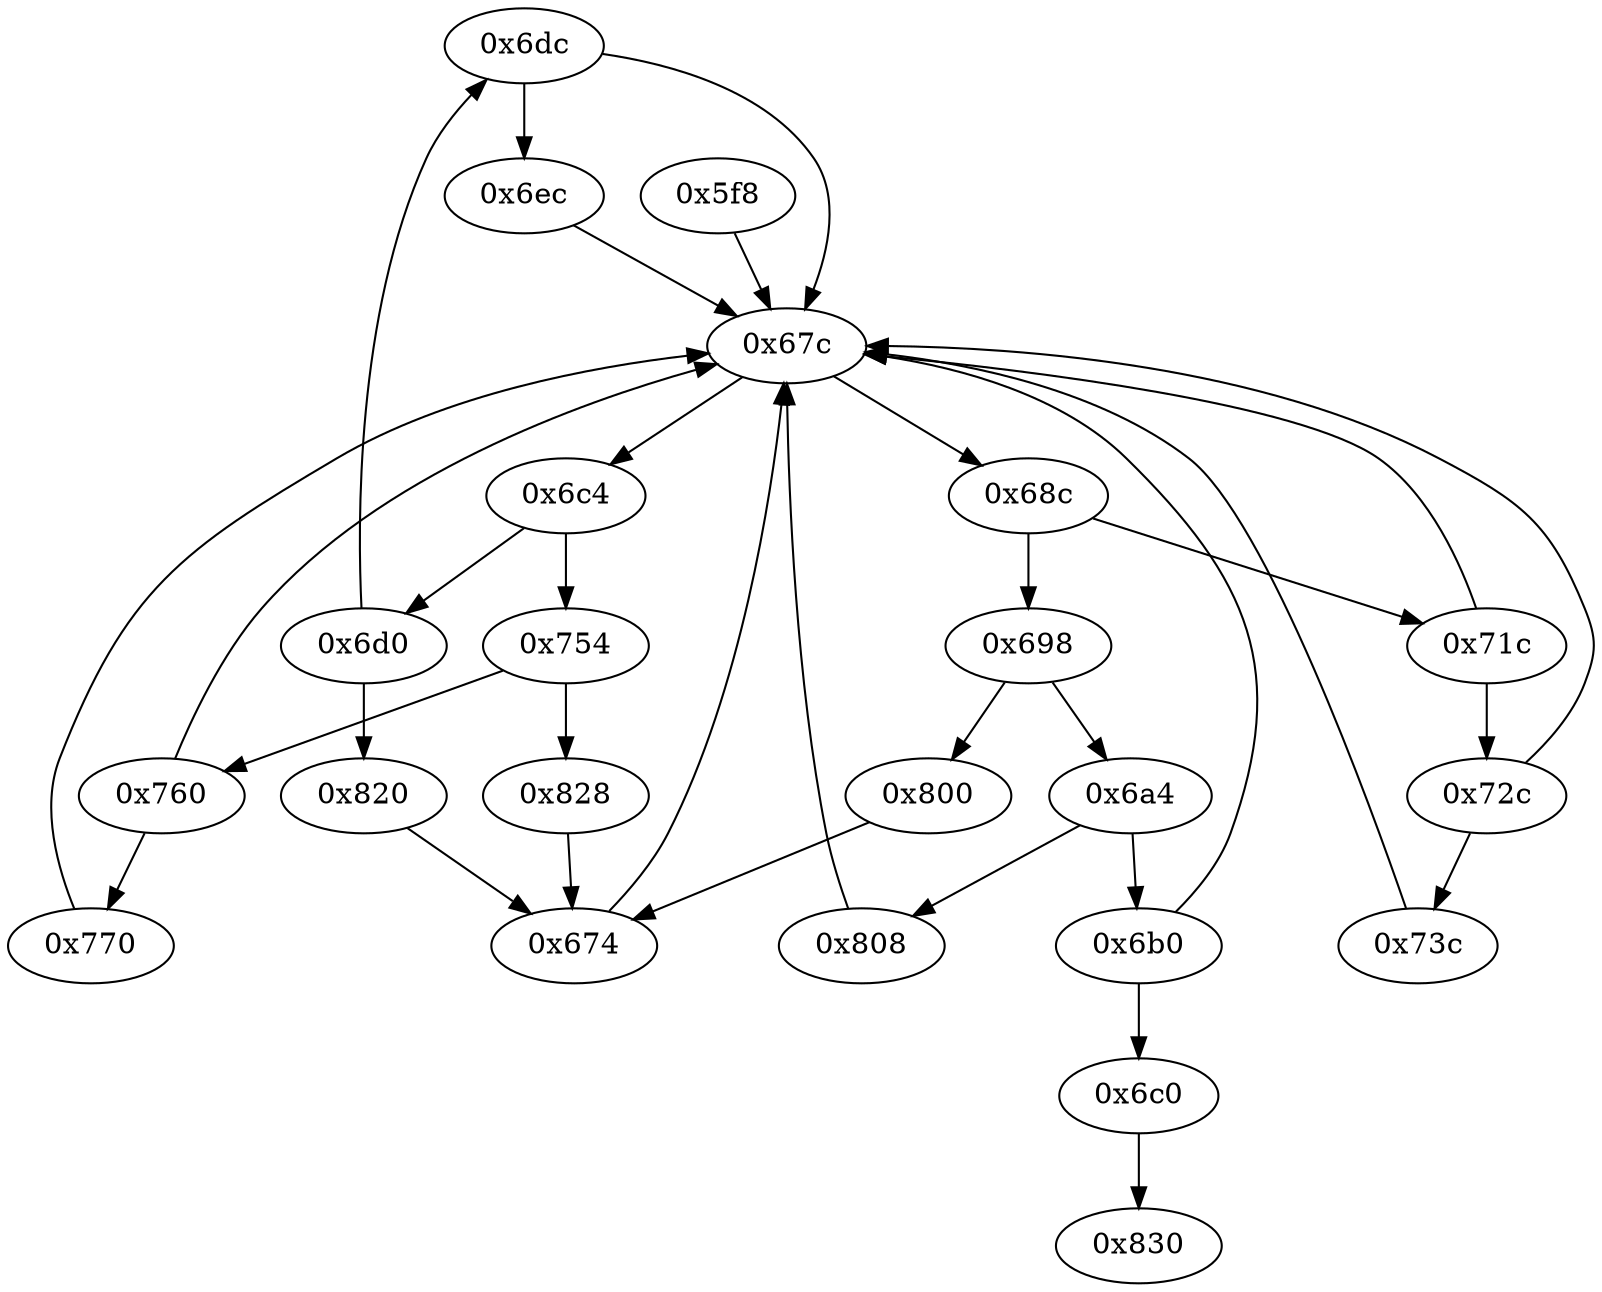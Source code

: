 strict digraph "" {
	"0x6dc"	 [opcode="[u'ldr', u'cmp', u'mov', u'b']"];
	"0x6ec"	 [opcode="[u'ldrb', u'ldrb', u'eor', u'tst', u'mov', u'mov', u'cmp', u'mov', u'mov', u'cmp', u'mov', u'b']"];
	"0x6dc" -> "0x6ec";
	"0x67c"	 [opcode="[u'mov', u'ldr', u'cmp', u'b']"];
	"0x6dc" -> "0x67c";
	"0x6a4"	 [opcode="[u'ldr', u'cmp', u'b']"];
	"0x808"	 [opcode="[u'ldrsb', u'ldr', u'ldr', u'cmp', u'mov', u'b']"];
	"0x6a4" -> "0x808";
	"0x6b0"	 [opcode="[u'ldr', u'cmp', u'mov', u'b']"];
	"0x6a4" -> "0x6b0";
	"0x820"	 [opcode="[u'mov', u'b']"];
	"0x674"	 [opcode="[u'bl', u'mov']"];
	"0x820" -> "0x674";
	"0x800"	 [opcode="[u'mov', u'b']"];
	"0x800" -> "0x674";
	"0x674" -> "0x67c";
	"0x6c4"	 [opcode="[u'ldr', u'cmp', u'b']"];
	"0x754"	 [opcode="[u'ldr', u'cmp', u'b']"];
	"0x6c4" -> "0x754";
	"0x6d0"	 [opcode="[u'ldr', u'cmp', u'b']"];
	"0x6c4" -> "0x6d0";
	"0x828"	 [opcode="[u'mov', u'b']"];
	"0x828" -> "0x674";
	"0x808" -> "0x67c";
	"0x6c0"	 [opcode="[u'b']"];
	"0x830"	 [opcode="[u'mov', u'sub', u'pop']"];
	"0x6c0" -> "0x830";
	"0x754" -> "0x828";
	"0x760"	 [opcode="[u'ldr', u'cmp', u'mov', u'b']"];
	"0x754" -> "0x760";
	"0x72c"	 [opcode="[u'ldr', u'cmp', u'mov', u'b']"];
	"0x72c" -> "0x67c";
	"0x73c"	 [opcode="[u'ldrb', u'ldr', u'ldr', u'cmp', u'mov', u'b']"];
	"0x72c" -> "0x73c";
	"0x698"	 [opcode="[u'ldr', u'cmp', u'b']"];
	"0x698" -> "0x6a4";
	"0x698" -> "0x800";
	"0x6ec" -> "0x67c";
	"0x68c"	 [opcode="[u'ldr', u'cmp', u'b']"];
	"0x68c" -> "0x698";
	"0x71c"	 [opcode="[u'ldr', u'cmp', u'mov', u'b']"];
	"0x68c" -> "0x71c";
	"0x6d0" -> "0x6dc";
	"0x6d0" -> "0x820";
	"0x770"	 [opcode="[u'ldr', u'mov', u'ldr', u'ldrb', u'strb', u'ldr', u'cmp', u'mov', u'mov', u'strb', u'ldr', u'ldr', u'ldr', u'ldr', u'ldr', u'cmp', \
u'mov', u'add', u'sub', u'sub', u'mul', u'mvn', u'mvn', u'mov', u'orr', u'ldr', u'cmn', u'mov', u'teq', u'mov', u'mov', u'cmn', \
u'mov', u'cmp', u'mov', u'b']"];
	"0x770" -> "0x67c";
	"0x760" -> "0x770";
	"0x760" -> "0x67c";
	"0x6b0" -> "0x6c0";
	"0x6b0" -> "0x67c";
	"0x67c" -> "0x6c4";
	"0x67c" -> "0x68c";
	"0x71c" -> "0x72c";
	"0x71c" -> "0x67c";
	"0x73c" -> "0x67c";
	"0x5f8"	 [opcode="[u'push', u'add', u'sub', u'stm', u'ldr', u'ldr', u'sub', u'mul', u'mvn', u'mov', u'eor', u'tst', u'ldr', u'mov', u'mov', u'strb', \
u'ldr', u'cmp', u'mov', u'strb', u'ldr', u'ldr', u'ldr', u'ldr', u'ldr', u'add', u'ldr', u'add', u'ldr', u'add', u'b']"];
	"0x5f8" -> "0x67c";
}
